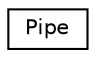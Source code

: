 digraph "Graphical Class Hierarchy"
{
 // LATEX_PDF_SIZE
  edge [fontname="Helvetica",fontsize="10",labelfontname="Helvetica",labelfontsize="10"];
  node [fontname="Helvetica",fontsize="10",shape=record];
  rankdir="LR";
  Node0 [label="Pipe",height=0.2,width=0.4,color="black", fillcolor="white", style="filled",URL="$class_pipe.html",tooltip="Class representing a pipe entity in the water supply analysis system."];
}
